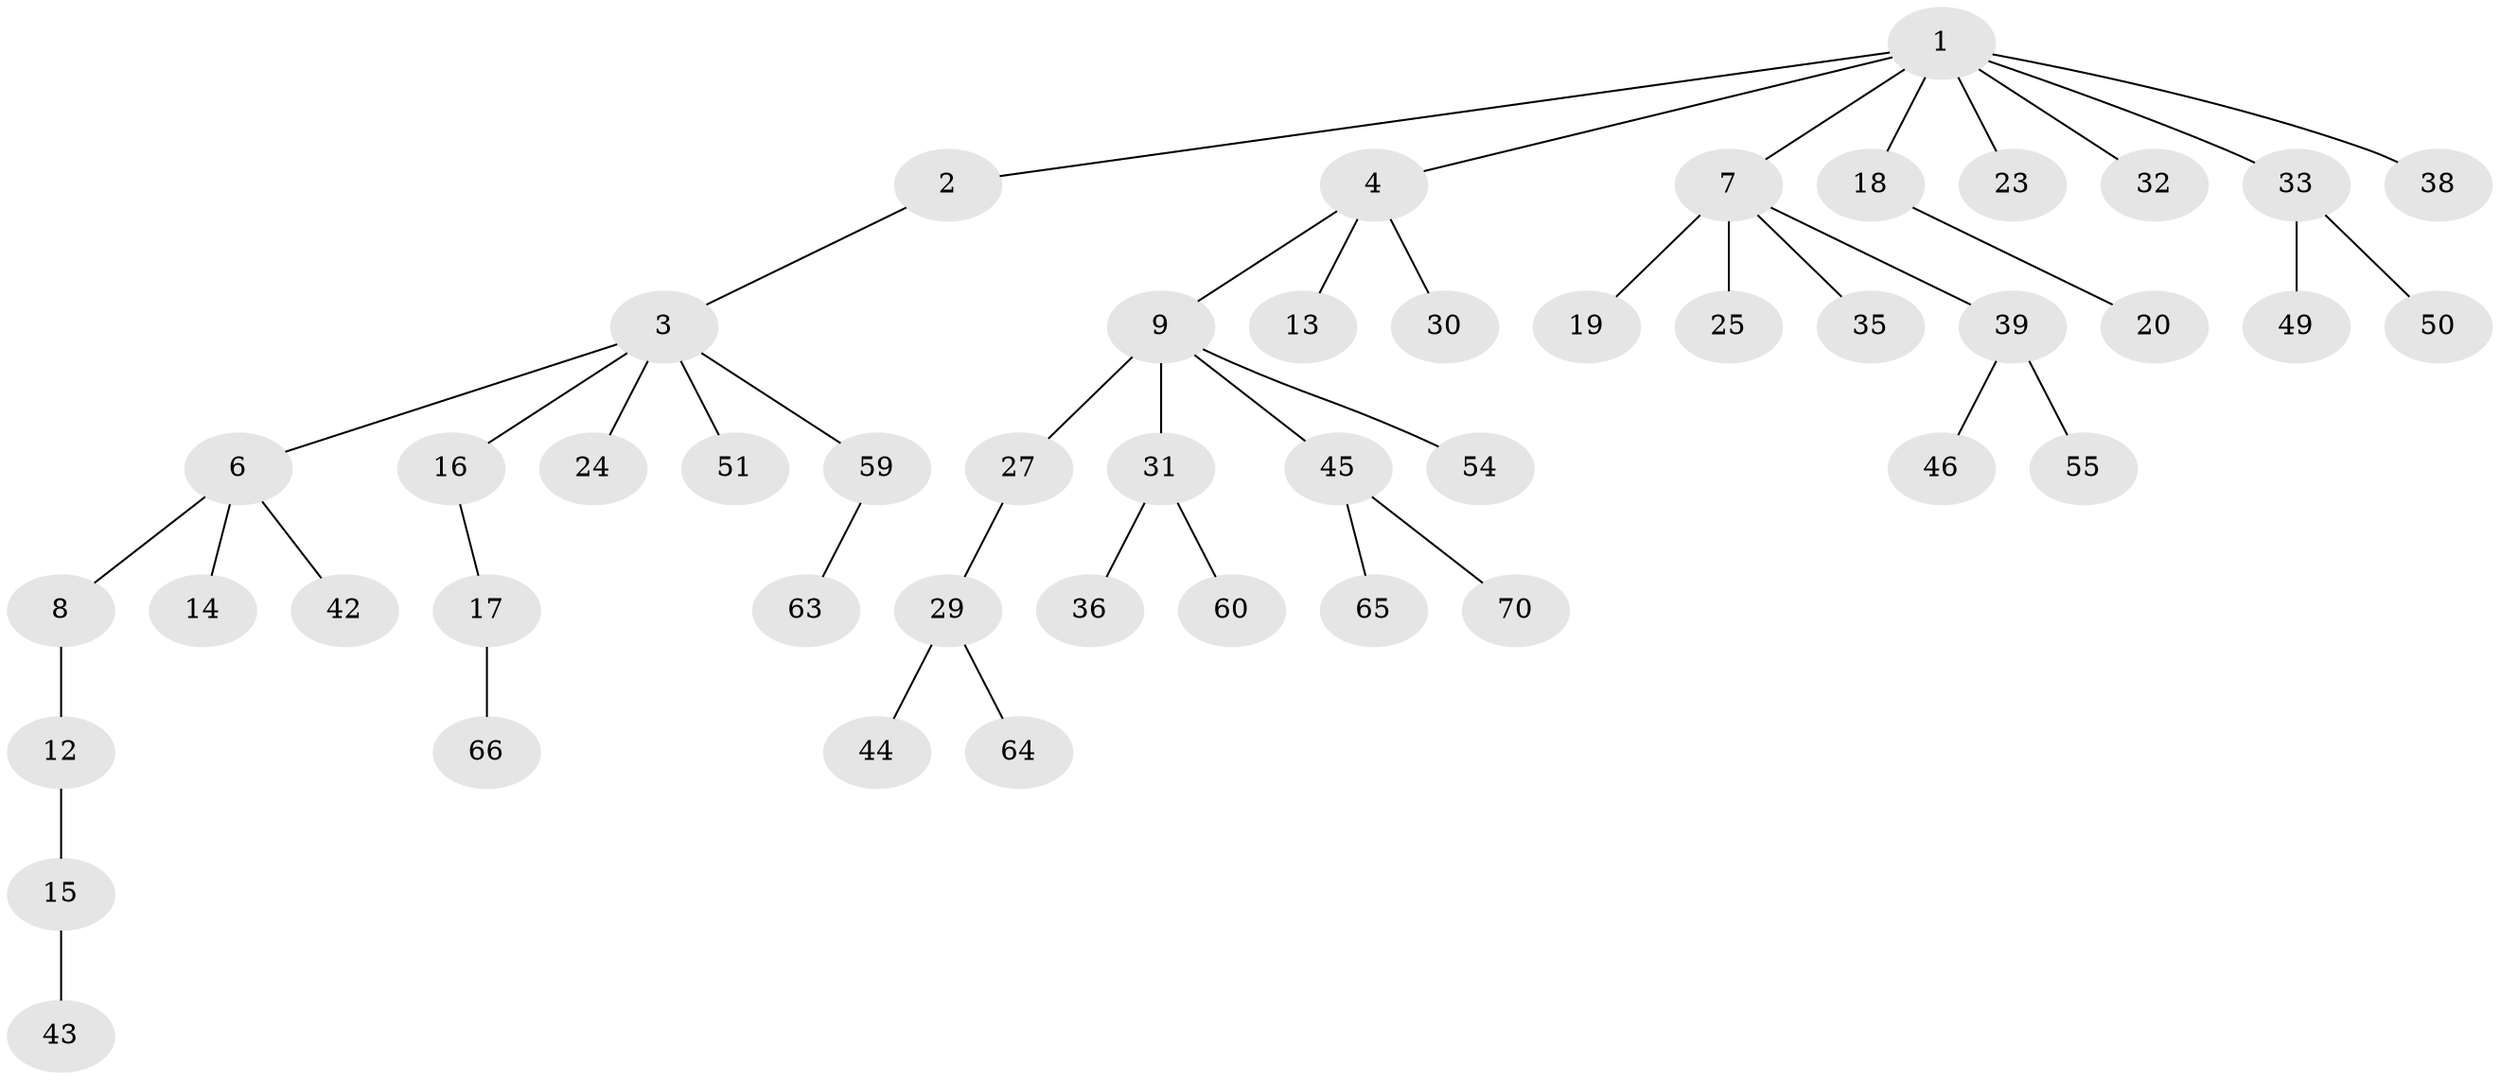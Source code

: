 // Generated by graph-tools (version 1.1) at 2025/24/03/03/25 07:24:07]
// undirected, 47 vertices, 46 edges
graph export_dot {
graph [start="1"]
  node [color=gray90,style=filled];
  1 [super="+5"];
  2 [super="+61"];
  3 [super="+10"];
  4;
  6 [super="+11"];
  7 [super="+21"];
  8 [super="+56"];
  9 [super="+22"];
  12;
  13 [super="+53"];
  14 [super="+62"];
  15 [super="+28"];
  16;
  17 [super="+41"];
  18;
  19 [super="+71"];
  20;
  23;
  24 [super="+26"];
  25 [super="+47"];
  27 [super="+37"];
  29 [super="+69"];
  30 [super="+40"];
  31 [super="+68"];
  32;
  33 [super="+34"];
  35;
  36;
  38;
  39 [super="+48"];
  42;
  43 [super="+52"];
  44;
  45 [super="+57"];
  46 [super="+67"];
  49;
  50;
  51;
  54;
  55 [super="+58"];
  59;
  60;
  63;
  64;
  65;
  66;
  70;
  1 -- 2;
  1 -- 4;
  1 -- 23;
  1 -- 33;
  1 -- 38;
  1 -- 32;
  1 -- 18;
  1 -- 7;
  2 -- 3;
  3 -- 6;
  3 -- 24;
  3 -- 51;
  3 -- 16;
  3 -- 59;
  4 -- 9;
  4 -- 13;
  4 -- 30;
  6 -- 8;
  6 -- 14;
  6 -- 42;
  7 -- 19;
  7 -- 25;
  7 -- 35;
  7 -- 39;
  8 -- 12;
  9 -- 27;
  9 -- 31;
  9 -- 45;
  9 -- 54;
  12 -- 15;
  15 -- 43;
  16 -- 17;
  17 -- 66;
  18 -- 20;
  27 -- 29;
  29 -- 44;
  29 -- 64;
  31 -- 36;
  31 -- 60;
  33 -- 50;
  33 -- 49;
  39 -- 46;
  39 -- 55;
  45 -- 65;
  45 -- 70;
  59 -- 63;
}
